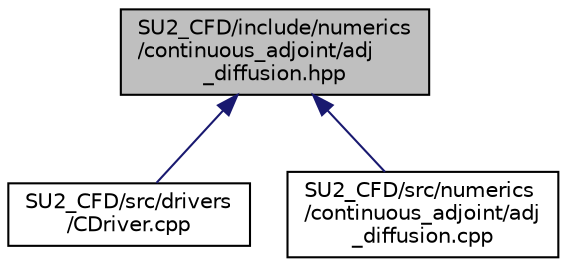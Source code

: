 digraph "SU2_CFD/include/numerics/continuous_adjoint/adj_diffusion.hpp"
{
 // LATEX_PDF_SIZE
  edge [fontname="Helvetica",fontsize="10",labelfontname="Helvetica",labelfontsize="10"];
  node [fontname="Helvetica",fontsize="10",shape=record];
  Node1 [label="SU2_CFD/include/numerics\l/continuous_adjoint/adj\l_diffusion.hpp",height=0.2,width=0.4,color="black", fillcolor="grey75", style="filled", fontcolor="black",tooltip="Declarations of numerics classes for continuous adjoint diffusion discretization. Implemented in adj_..."];
  Node1 -> Node2 [dir="back",color="midnightblue",fontsize="10",style="solid",fontname="Helvetica"];
  Node2 [label="SU2_CFD/src/drivers\l/CDriver.cpp",height=0.2,width=0.4,color="black", fillcolor="white", style="filled",URL="$CDriver_8cpp.html",tooltip="The main subroutines for driving single or multi-zone problems."];
  Node1 -> Node3 [dir="back",color="midnightblue",fontsize="10",style="solid",fontname="Helvetica"];
  Node3 [label="SU2_CFD/src/numerics\l/continuous_adjoint/adj\l_diffusion.cpp",height=0.2,width=0.4,color="black", fillcolor="white", style="filled",URL="$adj__diffusion_8cpp.html",tooltip="Implementation of adjoint diffusion numerics classes."];
}
